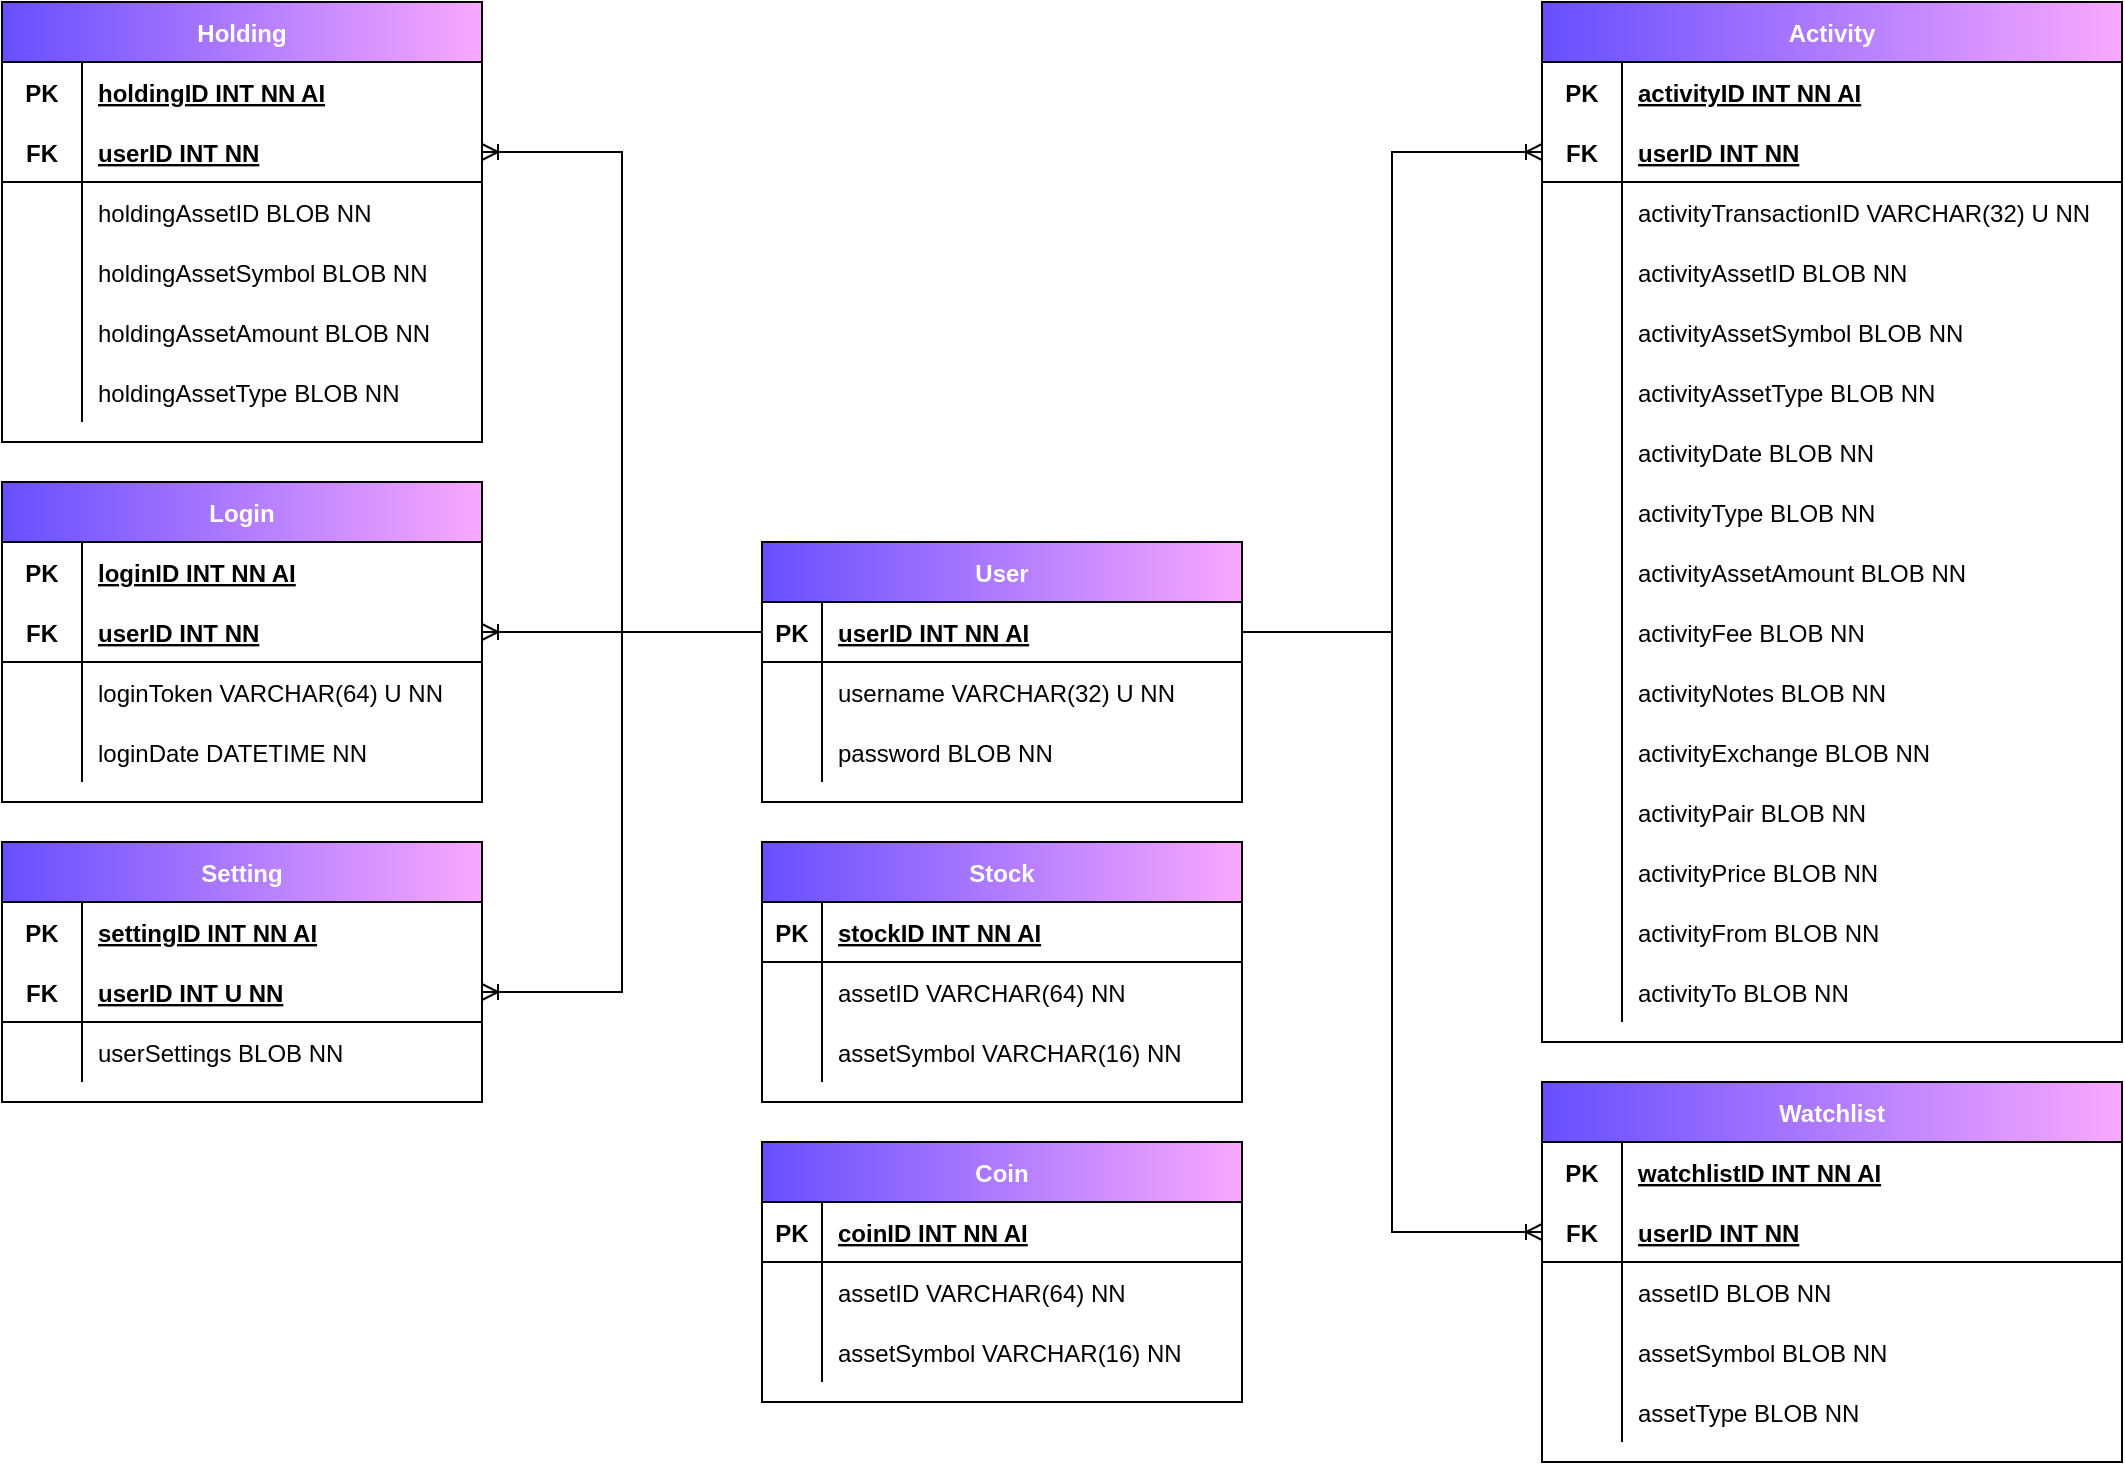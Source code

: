<mxfile version="15.5.2" type="device"><diagram id="hFznjPDe4vX8K3Ivs0Ex" name="Page-1"><mxGraphModel dx="946" dy="546" grid="1" gridSize="10" guides="1" tooltips="1" connect="1" arrows="1" fold="1" page="1" pageScale="1" pageWidth="1100" pageHeight="770" math="0" shadow="0"><root><mxCell id="0"/><mxCell id="1" parent="0"/><mxCell id="U8MBHf5FuRJO_FVcaAyY-1" value="User" style="shape=table;startSize=30;container=1;collapsible=1;childLayout=tableLayout;fixedRows=1;rowLines=0;fontStyle=1;align=center;resizeLast=1;fillColor=#F9A8FF;gradientColor=#674FFF;gradientDirection=west;fontColor=#FFFFFF;labelBackgroundColor=none;" vertex="1" parent="1"><mxGeometry x="400" y="290" width="240" height="130" as="geometry"/></mxCell><mxCell id="U8MBHf5FuRJO_FVcaAyY-2" value="" style="shape=partialRectangle;collapsible=0;dropTarget=0;pointerEvents=0;fillColor=none;top=0;left=0;bottom=1;right=0;points=[[0,0.5],[1,0.5]];portConstraint=eastwest;" vertex="1" parent="U8MBHf5FuRJO_FVcaAyY-1"><mxGeometry y="30" width="240" height="30" as="geometry"/></mxCell><mxCell id="U8MBHf5FuRJO_FVcaAyY-3" value="PK" style="shape=partialRectangle;connectable=0;fillColor=none;top=0;left=0;bottom=0;right=0;fontStyle=1;overflow=hidden;" vertex="1" parent="U8MBHf5FuRJO_FVcaAyY-2"><mxGeometry width="30" height="30" as="geometry"><mxRectangle width="30" height="30" as="alternateBounds"/></mxGeometry></mxCell><mxCell id="U8MBHf5FuRJO_FVcaAyY-4" value="userID INT NN AI" style="shape=partialRectangle;connectable=0;fillColor=none;top=0;left=0;bottom=0;right=0;align=left;spacingLeft=6;fontStyle=5;overflow=hidden;" vertex="1" parent="U8MBHf5FuRJO_FVcaAyY-2"><mxGeometry x="30" width="210" height="30" as="geometry"><mxRectangle width="210" height="30" as="alternateBounds"/></mxGeometry></mxCell><mxCell id="U8MBHf5FuRJO_FVcaAyY-5" value="" style="shape=partialRectangle;collapsible=0;dropTarget=0;pointerEvents=0;fillColor=none;top=0;left=0;bottom=0;right=0;points=[[0,0.5],[1,0.5]];portConstraint=eastwest;" vertex="1" parent="U8MBHf5FuRJO_FVcaAyY-1"><mxGeometry y="60" width="240" height="30" as="geometry"/></mxCell><mxCell id="U8MBHf5FuRJO_FVcaAyY-6" value="" style="shape=partialRectangle;connectable=0;fillColor=none;top=0;left=0;bottom=0;right=0;editable=1;overflow=hidden;" vertex="1" parent="U8MBHf5FuRJO_FVcaAyY-5"><mxGeometry width="30" height="30" as="geometry"><mxRectangle width="30" height="30" as="alternateBounds"/></mxGeometry></mxCell><mxCell id="U8MBHf5FuRJO_FVcaAyY-7" value="username VARCHAR(32) U NN" style="shape=partialRectangle;connectable=0;fillColor=none;top=0;left=0;bottom=0;right=0;align=left;spacingLeft=6;overflow=hidden;" vertex="1" parent="U8MBHf5FuRJO_FVcaAyY-5"><mxGeometry x="30" width="210" height="30" as="geometry"><mxRectangle width="210" height="30" as="alternateBounds"/></mxGeometry></mxCell><mxCell id="U8MBHf5FuRJO_FVcaAyY-8" value="" style="shape=partialRectangle;collapsible=0;dropTarget=0;pointerEvents=0;fillColor=none;top=0;left=0;bottom=0;right=0;points=[[0,0.5],[1,0.5]];portConstraint=eastwest;" vertex="1" parent="U8MBHf5FuRJO_FVcaAyY-1"><mxGeometry y="90" width="240" height="30" as="geometry"/></mxCell><mxCell id="U8MBHf5FuRJO_FVcaAyY-9" value="" style="shape=partialRectangle;connectable=0;fillColor=none;top=0;left=0;bottom=0;right=0;editable=1;overflow=hidden;" vertex="1" parent="U8MBHf5FuRJO_FVcaAyY-8"><mxGeometry width="30" height="30" as="geometry"><mxRectangle width="30" height="30" as="alternateBounds"/></mxGeometry></mxCell><mxCell id="U8MBHf5FuRJO_FVcaAyY-10" value="password BLOB NN" style="shape=partialRectangle;connectable=0;fillColor=none;top=0;left=0;bottom=0;right=0;align=left;spacingLeft=6;overflow=hidden;" vertex="1" parent="U8MBHf5FuRJO_FVcaAyY-8"><mxGeometry x="30" width="210" height="30" as="geometry"><mxRectangle width="210" height="30" as="alternateBounds"/></mxGeometry></mxCell><mxCell id="U8MBHf5FuRJO_FVcaAyY-76" value="Activity" style="shape=table;startSize=30;container=1;collapsible=1;childLayout=tableLayout;fixedRows=1;rowLines=0;fontStyle=1;align=center;resizeLast=1;fillColor=#F9A8FF;gradientColor=#674FFF;gradientDirection=west;fontColor=#FFFFFF;" vertex="1" parent="1"><mxGeometry x="790" y="20" width="290" height="520" as="geometry"/></mxCell><mxCell id="U8MBHf5FuRJO_FVcaAyY-77" value="" style="shape=partialRectangle;collapsible=0;dropTarget=0;pointerEvents=0;fillColor=none;top=0;left=0;bottom=0;right=0;points=[[0,0.5],[1,0.5]];portConstraint=eastwest;startSize=30;" vertex="1" parent="U8MBHf5FuRJO_FVcaAyY-76"><mxGeometry y="30" width="290" height="30" as="geometry"/></mxCell><mxCell id="U8MBHf5FuRJO_FVcaAyY-78" value="PK" style="shape=partialRectangle;connectable=0;fillColor=none;top=0;left=0;bottom=0;right=0;fontStyle=1;overflow=hidden;startSize=30;" vertex="1" parent="U8MBHf5FuRJO_FVcaAyY-77"><mxGeometry width="40" height="30" as="geometry"><mxRectangle width="40" height="30" as="alternateBounds"/></mxGeometry></mxCell><mxCell id="U8MBHf5FuRJO_FVcaAyY-79" value="activityID INT NN AI" style="shape=partialRectangle;connectable=0;fillColor=none;top=0;left=0;bottom=0;right=0;align=left;spacingLeft=6;fontStyle=5;overflow=hidden;startSize=30;" vertex="1" parent="U8MBHf5FuRJO_FVcaAyY-77"><mxGeometry x="40" width="250" height="30" as="geometry"><mxRectangle width="250" height="30" as="alternateBounds"/></mxGeometry></mxCell><mxCell id="U8MBHf5FuRJO_FVcaAyY-80" value="" style="shape=partialRectangle;collapsible=0;dropTarget=0;pointerEvents=0;fillColor=none;top=0;left=0;bottom=1;right=0;points=[[0,0.5],[1,0.5]];portConstraint=eastwest;startSize=30;" vertex="1" parent="U8MBHf5FuRJO_FVcaAyY-76"><mxGeometry y="60" width="290" height="30" as="geometry"/></mxCell><mxCell id="U8MBHf5FuRJO_FVcaAyY-81" value="FK" style="shape=partialRectangle;connectable=0;fillColor=none;top=0;left=0;bottom=0;right=0;fontStyle=1;overflow=hidden;startSize=30;" vertex="1" parent="U8MBHf5FuRJO_FVcaAyY-80"><mxGeometry width="40" height="30" as="geometry"><mxRectangle width="40" height="30" as="alternateBounds"/></mxGeometry></mxCell><mxCell id="U8MBHf5FuRJO_FVcaAyY-82" value="userID INT NN" style="shape=partialRectangle;connectable=0;fillColor=none;top=0;left=0;bottom=0;right=0;align=left;spacingLeft=6;fontStyle=5;overflow=hidden;startSize=30;" vertex="1" parent="U8MBHf5FuRJO_FVcaAyY-80"><mxGeometry x="40" width="250" height="30" as="geometry"><mxRectangle width="250" height="30" as="alternateBounds"/></mxGeometry></mxCell><mxCell id="U8MBHf5FuRJO_FVcaAyY-83" value="" style="shape=partialRectangle;collapsible=0;dropTarget=0;pointerEvents=0;fillColor=none;top=0;left=0;bottom=0;right=0;points=[[0,0.5],[1,0.5]];portConstraint=eastwest;startSize=30;" vertex="1" parent="U8MBHf5FuRJO_FVcaAyY-76"><mxGeometry y="90" width="290" height="30" as="geometry"/></mxCell><mxCell id="U8MBHf5FuRJO_FVcaAyY-84" value="" style="shape=partialRectangle;connectable=0;fillColor=none;top=0;left=0;bottom=0;right=0;editable=1;overflow=hidden;startSize=30;" vertex="1" parent="U8MBHf5FuRJO_FVcaAyY-83"><mxGeometry width="40" height="30" as="geometry"><mxRectangle width="40" height="30" as="alternateBounds"/></mxGeometry></mxCell><mxCell id="U8MBHf5FuRJO_FVcaAyY-85" value="activityTransactionID VARCHAR(32) U NN" style="shape=partialRectangle;connectable=0;fillColor=none;top=0;left=0;bottom=0;right=0;align=left;spacingLeft=6;overflow=hidden;startSize=30;" vertex="1" parent="U8MBHf5FuRJO_FVcaAyY-83"><mxGeometry x="40" width="250" height="30" as="geometry"><mxRectangle width="250" height="30" as="alternateBounds"/></mxGeometry></mxCell><mxCell id="U8MBHf5FuRJO_FVcaAyY-86" value="" style="shape=partialRectangle;collapsible=0;dropTarget=0;pointerEvents=0;fillColor=none;top=0;left=0;bottom=0;right=0;points=[[0,0.5],[1,0.5]];portConstraint=eastwest;startSize=30;" vertex="1" parent="U8MBHf5FuRJO_FVcaAyY-76"><mxGeometry y="120" width="290" height="30" as="geometry"/></mxCell><mxCell id="U8MBHf5FuRJO_FVcaAyY-87" value="" style="shape=partialRectangle;connectable=0;fillColor=none;top=0;left=0;bottom=0;right=0;editable=1;overflow=hidden;startSize=30;" vertex="1" parent="U8MBHf5FuRJO_FVcaAyY-86"><mxGeometry width="40" height="30" as="geometry"><mxRectangle width="40" height="30" as="alternateBounds"/></mxGeometry></mxCell><mxCell id="U8MBHf5FuRJO_FVcaAyY-88" value="activityAssetID BLOB NN" style="shape=partialRectangle;connectable=0;fillColor=none;top=0;left=0;bottom=0;right=0;align=left;spacingLeft=6;overflow=hidden;startSize=30;" vertex="1" parent="U8MBHf5FuRJO_FVcaAyY-86"><mxGeometry x="40" width="250" height="30" as="geometry"><mxRectangle width="250" height="30" as="alternateBounds"/></mxGeometry></mxCell><mxCell id="U8MBHf5FuRJO_FVcaAyY-115" value="" style="shape=partialRectangle;collapsible=0;dropTarget=0;pointerEvents=0;fillColor=none;top=0;left=0;bottom=0;right=0;points=[[0,0.5],[1,0.5]];portConstraint=eastwest;startSize=30;" vertex="1" parent="U8MBHf5FuRJO_FVcaAyY-76"><mxGeometry y="150" width="290" height="30" as="geometry"/></mxCell><mxCell id="U8MBHf5FuRJO_FVcaAyY-116" value="" style="shape=partialRectangle;connectable=0;fillColor=none;top=0;left=0;bottom=0;right=0;editable=1;overflow=hidden;startSize=30;" vertex="1" parent="U8MBHf5FuRJO_FVcaAyY-115"><mxGeometry width="40" height="30" as="geometry"><mxRectangle width="40" height="30" as="alternateBounds"/></mxGeometry></mxCell><mxCell id="U8MBHf5FuRJO_FVcaAyY-117" value="activityAssetSymbol BLOB NN" style="shape=partialRectangle;connectable=0;fillColor=none;top=0;left=0;bottom=0;right=0;align=left;spacingLeft=6;overflow=hidden;startSize=30;" vertex="1" parent="U8MBHf5FuRJO_FVcaAyY-115"><mxGeometry x="40" width="250" height="30" as="geometry"><mxRectangle width="250" height="30" as="alternateBounds"/></mxGeometry></mxCell><mxCell id="U8MBHf5FuRJO_FVcaAyY-118" value="" style="shape=partialRectangle;collapsible=0;dropTarget=0;pointerEvents=0;fillColor=none;top=0;left=0;bottom=0;right=0;points=[[0,0.5],[1,0.5]];portConstraint=eastwest;startSize=30;" vertex="1" parent="U8MBHf5FuRJO_FVcaAyY-76"><mxGeometry y="180" width="290" height="30" as="geometry"/></mxCell><mxCell id="U8MBHf5FuRJO_FVcaAyY-119" value="" style="shape=partialRectangle;connectable=0;fillColor=none;top=0;left=0;bottom=0;right=0;editable=1;overflow=hidden;startSize=30;" vertex="1" parent="U8MBHf5FuRJO_FVcaAyY-118"><mxGeometry width="40" height="30" as="geometry"><mxRectangle width="40" height="30" as="alternateBounds"/></mxGeometry></mxCell><mxCell id="U8MBHf5FuRJO_FVcaAyY-120" value="activityAssetType BLOB NN" style="shape=partialRectangle;connectable=0;fillColor=none;top=0;left=0;bottom=0;right=0;align=left;spacingLeft=6;overflow=hidden;startSize=30;" vertex="1" parent="U8MBHf5FuRJO_FVcaAyY-118"><mxGeometry x="40" width="250" height="30" as="geometry"><mxRectangle width="250" height="30" as="alternateBounds"/></mxGeometry></mxCell><mxCell id="U8MBHf5FuRJO_FVcaAyY-121" value="" style="shape=partialRectangle;collapsible=0;dropTarget=0;pointerEvents=0;fillColor=none;top=0;left=0;bottom=0;right=0;points=[[0,0.5],[1,0.5]];portConstraint=eastwest;startSize=30;" vertex="1" parent="U8MBHf5FuRJO_FVcaAyY-76"><mxGeometry y="210" width="290" height="30" as="geometry"/></mxCell><mxCell id="U8MBHf5FuRJO_FVcaAyY-122" value="" style="shape=partialRectangle;connectable=0;fillColor=none;top=0;left=0;bottom=0;right=0;editable=1;overflow=hidden;startSize=30;" vertex="1" parent="U8MBHf5FuRJO_FVcaAyY-121"><mxGeometry width="40" height="30" as="geometry"><mxRectangle width="40" height="30" as="alternateBounds"/></mxGeometry></mxCell><mxCell id="U8MBHf5FuRJO_FVcaAyY-123" value="activityDate BLOB NN" style="shape=partialRectangle;connectable=0;fillColor=none;top=0;left=0;bottom=0;right=0;align=left;spacingLeft=6;overflow=hidden;startSize=30;" vertex="1" parent="U8MBHf5FuRJO_FVcaAyY-121"><mxGeometry x="40" width="250" height="30" as="geometry"><mxRectangle width="250" height="30" as="alternateBounds"/></mxGeometry></mxCell><mxCell id="U8MBHf5FuRJO_FVcaAyY-124" value="" style="shape=partialRectangle;collapsible=0;dropTarget=0;pointerEvents=0;fillColor=none;top=0;left=0;bottom=0;right=0;points=[[0,0.5],[1,0.5]];portConstraint=eastwest;startSize=30;" vertex="1" parent="U8MBHf5FuRJO_FVcaAyY-76"><mxGeometry y="240" width="290" height="30" as="geometry"/></mxCell><mxCell id="U8MBHf5FuRJO_FVcaAyY-125" value="" style="shape=partialRectangle;connectable=0;fillColor=none;top=0;left=0;bottom=0;right=0;editable=1;overflow=hidden;startSize=30;" vertex="1" parent="U8MBHf5FuRJO_FVcaAyY-124"><mxGeometry width="40" height="30" as="geometry"><mxRectangle width="40" height="30" as="alternateBounds"/></mxGeometry></mxCell><mxCell id="U8MBHf5FuRJO_FVcaAyY-126" value="activityType BLOB NN" style="shape=partialRectangle;connectable=0;fillColor=none;top=0;left=0;bottom=0;right=0;align=left;spacingLeft=6;overflow=hidden;startSize=30;" vertex="1" parent="U8MBHf5FuRJO_FVcaAyY-124"><mxGeometry x="40" width="250" height="30" as="geometry"><mxRectangle width="250" height="30" as="alternateBounds"/></mxGeometry></mxCell><mxCell id="U8MBHf5FuRJO_FVcaAyY-127" value="" style="shape=partialRectangle;collapsible=0;dropTarget=0;pointerEvents=0;fillColor=none;top=0;left=0;bottom=0;right=0;points=[[0,0.5],[1,0.5]];portConstraint=eastwest;startSize=30;" vertex="1" parent="U8MBHf5FuRJO_FVcaAyY-76"><mxGeometry y="270" width="290" height="30" as="geometry"/></mxCell><mxCell id="U8MBHf5FuRJO_FVcaAyY-128" value="" style="shape=partialRectangle;connectable=0;fillColor=none;top=0;left=0;bottom=0;right=0;editable=1;overflow=hidden;startSize=30;" vertex="1" parent="U8MBHf5FuRJO_FVcaAyY-127"><mxGeometry width="40" height="30" as="geometry"><mxRectangle width="40" height="30" as="alternateBounds"/></mxGeometry></mxCell><mxCell id="U8MBHf5FuRJO_FVcaAyY-129" value="activityAssetAmount BLOB NN" style="shape=partialRectangle;connectable=0;fillColor=none;top=0;left=0;bottom=0;right=0;align=left;spacingLeft=6;overflow=hidden;startSize=30;" vertex="1" parent="U8MBHf5FuRJO_FVcaAyY-127"><mxGeometry x="40" width="250" height="30" as="geometry"><mxRectangle width="250" height="30" as="alternateBounds"/></mxGeometry></mxCell><mxCell id="U8MBHf5FuRJO_FVcaAyY-130" value="" style="shape=partialRectangle;collapsible=0;dropTarget=0;pointerEvents=0;fillColor=none;top=0;left=0;bottom=0;right=0;points=[[0,0.5],[1,0.5]];portConstraint=eastwest;startSize=30;" vertex="1" parent="U8MBHf5FuRJO_FVcaAyY-76"><mxGeometry y="300" width="290" height="30" as="geometry"/></mxCell><mxCell id="U8MBHf5FuRJO_FVcaAyY-131" value="" style="shape=partialRectangle;connectable=0;fillColor=none;top=0;left=0;bottom=0;right=0;editable=1;overflow=hidden;startSize=30;" vertex="1" parent="U8MBHf5FuRJO_FVcaAyY-130"><mxGeometry width="40" height="30" as="geometry"><mxRectangle width="40" height="30" as="alternateBounds"/></mxGeometry></mxCell><mxCell id="U8MBHf5FuRJO_FVcaAyY-132" value="activityFee BLOB NN" style="shape=partialRectangle;connectable=0;fillColor=none;top=0;left=0;bottom=0;right=0;align=left;spacingLeft=6;overflow=hidden;startSize=30;" vertex="1" parent="U8MBHf5FuRJO_FVcaAyY-130"><mxGeometry x="40" width="250" height="30" as="geometry"><mxRectangle width="250" height="30" as="alternateBounds"/></mxGeometry></mxCell><mxCell id="U8MBHf5FuRJO_FVcaAyY-133" value="" style="shape=partialRectangle;collapsible=0;dropTarget=0;pointerEvents=0;fillColor=none;top=0;left=0;bottom=0;right=0;points=[[0,0.5],[1,0.5]];portConstraint=eastwest;startSize=30;" vertex="1" parent="U8MBHf5FuRJO_FVcaAyY-76"><mxGeometry y="330" width="290" height="30" as="geometry"/></mxCell><mxCell id="U8MBHf5FuRJO_FVcaAyY-134" value="" style="shape=partialRectangle;connectable=0;fillColor=none;top=0;left=0;bottom=0;right=0;editable=1;overflow=hidden;startSize=30;" vertex="1" parent="U8MBHf5FuRJO_FVcaAyY-133"><mxGeometry width="40" height="30" as="geometry"><mxRectangle width="40" height="30" as="alternateBounds"/></mxGeometry></mxCell><mxCell id="U8MBHf5FuRJO_FVcaAyY-135" value="activityNotes BLOB NN" style="shape=partialRectangle;connectable=0;fillColor=none;top=0;left=0;bottom=0;right=0;align=left;spacingLeft=6;overflow=hidden;startSize=30;" vertex="1" parent="U8MBHf5FuRJO_FVcaAyY-133"><mxGeometry x="40" width="250" height="30" as="geometry"><mxRectangle width="250" height="30" as="alternateBounds"/></mxGeometry></mxCell><mxCell id="U8MBHf5FuRJO_FVcaAyY-136" value="" style="shape=partialRectangle;collapsible=0;dropTarget=0;pointerEvents=0;fillColor=none;top=0;left=0;bottom=0;right=0;points=[[0,0.5],[1,0.5]];portConstraint=eastwest;startSize=30;" vertex="1" parent="U8MBHf5FuRJO_FVcaAyY-76"><mxGeometry y="360" width="290" height="30" as="geometry"/></mxCell><mxCell id="U8MBHf5FuRJO_FVcaAyY-137" value="" style="shape=partialRectangle;connectable=0;fillColor=none;top=0;left=0;bottom=0;right=0;editable=1;overflow=hidden;startSize=30;" vertex="1" parent="U8MBHf5FuRJO_FVcaAyY-136"><mxGeometry width="40" height="30" as="geometry"><mxRectangle width="40" height="30" as="alternateBounds"/></mxGeometry></mxCell><mxCell id="U8MBHf5FuRJO_FVcaAyY-138" value="activityExchange BLOB NN" style="shape=partialRectangle;connectable=0;fillColor=none;top=0;left=0;bottom=0;right=0;align=left;spacingLeft=6;overflow=hidden;startSize=30;" vertex="1" parent="U8MBHf5FuRJO_FVcaAyY-136"><mxGeometry x="40" width="250" height="30" as="geometry"><mxRectangle width="250" height="30" as="alternateBounds"/></mxGeometry></mxCell><mxCell id="U8MBHf5FuRJO_FVcaAyY-139" value="" style="shape=partialRectangle;collapsible=0;dropTarget=0;pointerEvents=0;fillColor=none;top=0;left=0;bottom=0;right=0;points=[[0,0.5],[1,0.5]];portConstraint=eastwest;startSize=30;" vertex="1" parent="U8MBHf5FuRJO_FVcaAyY-76"><mxGeometry y="390" width="290" height="30" as="geometry"/></mxCell><mxCell id="U8MBHf5FuRJO_FVcaAyY-140" value="" style="shape=partialRectangle;connectable=0;fillColor=none;top=0;left=0;bottom=0;right=0;editable=1;overflow=hidden;startSize=30;" vertex="1" parent="U8MBHf5FuRJO_FVcaAyY-139"><mxGeometry width="40" height="30" as="geometry"><mxRectangle width="40" height="30" as="alternateBounds"/></mxGeometry></mxCell><mxCell id="U8MBHf5FuRJO_FVcaAyY-141" value="activityPair BLOB NN" style="shape=partialRectangle;connectable=0;fillColor=none;top=0;left=0;bottom=0;right=0;align=left;spacingLeft=6;overflow=hidden;startSize=30;" vertex="1" parent="U8MBHf5FuRJO_FVcaAyY-139"><mxGeometry x="40" width="250" height="30" as="geometry"><mxRectangle width="250" height="30" as="alternateBounds"/></mxGeometry></mxCell><mxCell id="U8MBHf5FuRJO_FVcaAyY-142" value="" style="shape=partialRectangle;collapsible=0;dropTarget=0;pointerEvents=0;fillColor=none;top=0;left=0;bottom=0;right=0;points=[[0,0.5],[1,0.5]];portConstraint=eastwest;startSize=30;" vertex="1" parent="U8MBHf5FuRJO_FVcaAyY-76"><mxGeometry y="420" width="290" height="30" as="geometry"/></mxCell><mxCell id="U8MBHf5FuRJO_FVcaAyY-143" value="" style="shape=partialRectangle;connectable=0;fillColor=none;top=0;left=0;bottom=0;right=0;editable=1;overflow=hidden;startSize=30;" vertex="1" parent="U8MBHf5FuRJO_FVcaAyY-142"><mxGeometry width="40" height="30" as="geometry"><mxRectangle width="40" height="30" as="alternateBounds"/></mxGeometry></mxCell><mxCell id="U8MBHf5FuRJO_FVcaAyY-144" value="activityPrice BLOB NN" style="shape=partialRectangle;connectable=0;fillColor=none;top=0;left=0;bottom=0;right=0;align=left;spacingLeft=6;overflow=hidden;startSize=30;" vertex="1" parent="U8MBHf5FuRJO_FVcaAyY-142"><mxGeometry x="40" width="250" height="30" as="geometry"><mxRectangle width="250" height="30" as="alternateBounds"/></mxGeometry></mxCell><mxCell id="U8MBHf5FuRJO_FVcaAyY-145" value="" style="shape=partialRectangle;collapsible=0;dropTarget=0;pointerEvents=0;fillColor=none;top=0;left=0;bottom=0;right=0;points=[[0,0.5],[1,0.5]];portConstraint=eastwest;startSize=30;" vertex="1" parent="U8MBHf5FuRJO_FVcaAyY-76"><mxGeometry y="450" width="290" height="30" as="geometry"/></mxCell><mxCell id="U8MBHf5FuRJO_FVcaAyY-146" value="" style="shape=partialRectangle;connectable=0;fillColor=none;top=0;left=0;bottom=0;right=0;editable=1;overflow=hidden;startSize=30;" vertex="1" parent="U8MBHf5FuRJO_FVcaAyY-145"><mxGeometry width="40" height="30" as="geometry"><mxRectangle width="40" height="30" as="alternateBounds"/></mxGeometry></mxCell><mxCell id="U8MBHf5FuRJO_FVcaAyY-147" value="activityFrom BLOB NN" style="shape=partialRectangle;connectable=0;fillColor=none;top=0;left=0;bottom=0;right=0;align=left;spacingLeft=6;overflow=hidden;startSize=30;" vertex="1" parent="U8MBHf5FuRJO_FVcaAyY-145"><mxGeometry x="40" width="250" height="30" as="geometry"><mxRectangle width="250" height="30" as="alternateBounds"/></mxGeometry></mxCell><mxCell id="U8MBHf5FuRJO_FVcaAyY-148" value="" style="shape=partialRectangle;collapsible=0;dropTarget=0;pointerEvents=0;fillColor=none;top=0;left=0;bottom=0;right=0;points=[[0,0.5],[1,0.5]];portConstraint=eastwest;startSize=30;" vertex="1" parent="U8MBHf5FuRJO_FVcaAyY-76"><mxGeometry y="480" width="290" height="30" as="geometry"/></mxCell><mxCell id="U8MBHf5FuRJO_FVcaAyY-149" value="" style="shape=partialRectangle;connectable=0;fillColor=none;top=0;left=0;bottom=0;right=0;editable=1;overflow=hidden;startSize=30;" vertex="1" parent="U8MBHf5FuRJO_FVcaAyY-148"><mxGeometry width="40" height="30" as="geometry"><mxRectangle width="40" height="30" as="alternateBounds"/></mxGeometry></mxCell><mxCell id="U8MBHf5FuRJO_FVcaAyY-150" value="activityTo BLOB NN" style="shape=partialRectangle;connectable=0;fillColor=none;top=0;left=0;bottom=0;right=0;align=left;spacingLeft=6;overflow=hidden;startSize=30;" vertex="1" parent="U8MBHf5FuRJO_FVcaAyY-148"><mxGeometry x="40" width="250" height="30" as="geometry"><mxRectangle width="250" height="30" as="alternateBounds"/></mxGeometry></mxCell><mxCell id="U8MBHf5FuRJO_FVcaAyY-102" value="Holding" style="shape=table;startSize=30;container=1;collapsible=1;childLayout=tableLayout;fixedRows=1;rowLines=0;fontStyle=1;align=center;resizeLast=1;fillColor=#F9A8FF;gradientColor=#674FFF;gradientDirection=west;fontColor=#FFFFFF;" vertex="1" parent="1"><mxGeometry x="20" y="20" width="240" height="220" as="geometry"/></mxCell><mxCell id="U8MBHf5FuRJO_FVcaAyY-103" value="" style="shape=partialRectangle;collapsible=0;dropTarget=0;pointerEvents=0;fillColor=none;top=0;left=0;bottom=0;right=0;points=[[0,0.5],[1,0.5]];portConstraint=eastwest;startSize=30;" vertex="1" parent="U8MBHf5FuRJO_FVcaAyY-102"><mxGeometry y="30" width="240" height="30" as="geometry"/></mxCell><mxCell id="U8MBHf5FuRJO_FVcaAyY-104" value="PK" style="shape=partialRectangle;connectable=0;fillColor=none;top=0;left=0;bottom=0;right=0;fontStyle=1;overflow=hidden;startSize=30;" vertex="1" parent="U8MBHf5FuRJO_FVcaAyY-103"><mxGeometry width="40" height="30" as="geometry"><mxRectangle width="40" height="30" as="alternateBounds"/></mxGeometry></mxCell><mxCell id="U8MBHf5FuRJO_FVcaAyY-105" value="holdingID INT NN AI" style="shape=partialRectangle;connectable=0;fillColor=none;top=0;left=0;bottom=0;right=0;align=left;spacingLeft=6;fontStyle=5;overflow=hidden;startSize=30;" vertex="1" parent="U8MBHf5FuRJO_FVcaAyY-103"><mxGeometry x="40" width="200" height="30" as="geometry"><mxRectangle width="200" height="30" as="alternateBounds"/></mxGeometry></mxCell><mxCell id="U8MBHf5FuRJO_FVcaAyY-106" value="" style="shape=partialRectangle;collapsible=0;dropTarget=0;pointerEvents=0;fillColor=none;top=0;left=0;bottom=1;right=0;points=[[0,0.5],[1,0.5]];portConstraint=eastwest;startSize=30;" vertex="1" parent="U8MBHf5FuRJO_FVcaAyY-102"><mxGeometry y="60" width="240" height="30" as="geometry"/></mxCell><mxCell id="U8MBHf5FuRJO_FVcaAyY-107" value="FK" style="shape=partialRectangle;connectable=0;fillColor=none;top=0;left=0;bottom=0;right=0;fontStyle=1;overflow=hidden;startSize=30;" vertex="1" parent="U8MBHf5FuRJO_FVcaAyY-106"><mxGeometry width="40" height="30" as="geometry"><mxRectangle width="40" height="30" as="alternateBounds"/></mxGeometry></mxCell><mxCell id="U8MBHf5FuRJO_FVcaAyY-108" value="userID INT NN" style="shape=partialRectangle;connectable=0;fillColor=none;top=0;left=0;bottom=0;right=0;align=left;spacingLeft=6;fontStyle=5;overflow=hidden;startSize=30;" vertex="1" parent="U8MBHf5FuRJO_FVcaAyY-106"><mxGeometry x="40" width="200" height="30" as="geometry"><mxRectangle width="200" height="30" as="alternateBounds"/></mxGeometry></mxCell><mxCell id="U8MBHf5FuRJO_FVcaAyY-109" value="" style="shape=partialRectangle;collapsible=0;dropTarget=0;pointerEvents=0;fillColor=none;top=0;left=0;bottom=0;right=0;points=[[0,0.5],[1,0.5]];portConstraint=eastwest;startSize=30;" vertex="1" parent="U8MBHf5FuRJO_FVcaAyY-102"><mxGeometry y="90" width="240" height="30" as="geometry"/></mxCell><mxCell id="U8MBHf5FuRJO_FVcaAyY-110" value="" style="shape=partialRectangle;connectable=0;fillColor=none;top=0;left=0;bottom=0;right=0;editable=1;overflow=hidden;startSize=30;" vertex="1" parent="U8MBHf5FuRJO_FVcaAyY-109"><mxGeometry width="40" height="30" as="geometry"><mxRectangle width="40" height="30" as="alternateBounds"/></mxGeometry></mxCell><mxCell id="U8MBHf5FuRJO_FVcaAyY-111" value="holdingAssetID BLOB NN" style="shape=partialRectangle;connectable=0;fillColor=none;top=0;left=0;bottom=0;right=0;align=left;spacingLeft=6;overflow=hidden;startSize=30;" vertex="1" parent="U8MBHf5FuRJO_FVcaAyY-109"><mxGeometry x="40" width="200" height="30" as="geometry"><mxRectangle width="200" height="30" as="alternateBounds"/></mxGeometry></mxCell><mxCell id="U8MBHf5FuRJO_FVcaAyY-112" value="" style="shape=partialRectangle;collapsible=0;dropTarget=0;pointerEvents=0;fillColor=none;top=0;left=0;bottom=0;right=0;points=[[0,0.5],[1,0.5]];portConstraint=eastwest;startSize=30;" vertex="1" parent="U8MBHf5FuRJO_FVcaAyY-102"><mxGeometry y="120" width="240" height="30" as="geometry"/></mxCell><mxCell id="U8MBHf5FuRJO_FVcaAyY-113" value="" style="shape=partialRectangle;connectable=0;fillColor=none;top=0;left=0;bottom=0;right=0;editable=1;overflow=hidden;startSize=30;" vertex="1" parent="U8MBHf5FuRJO_FVcaAyY-112"><mxGeometry width="40" height="30" as="geometry"><mxRectangle width="40" height="30" as="alternateBounds"/></mxGeometry></mxCell><mxCell id="U8MBHf5FuRJO_FVcaAyY-114" value="holdingAssetSymbol BLOB NN" style="shape=partialRectangle;connectable=0;fillColor=none;top=0;left=0;bottom=0;right=0;align=left;spacingLeft=6;overflow=hidden;startSize=30;" vertex="1" parent="U8MBHf5FuRJO_FVcaAyY-112"><mxGeometry x="40" width="200" height="30" as="geometry"><mxRectangle width="200" height="30" as="alternateBounds"/></mxGeometry></mxCell><mxCell id="U8MBHf5FuRJO_FVcaAyY-151" value="" style="shape=partialRectangle;collapsible=0;dropTarget=0;pointerEvents=0;fillColor=none;top=0;left=0;bottom=0;right=0;points=[[0,0.5],[1,0.5]];portConstraint=eastwest;startSize=30;" vertex="1" parent="U8MBHf5FuRJO_FVcaAyY-102"><mxGeometry y="150" width="240" height="30" as="geometry"/></mxCell><mxCell id="U8MBHf5FuRJO_FVcaAyY-152" value="" style="shape=partialRectangle;connectable=0;fillColor=none;top=0;left=0;bottom=0;right=0;editable=1;overflow=hidden;startSize=30;" vertex="1" parent="U8MBHf5FuRJO_FVcaAyY-151"><mxGeometry width="40" height="30" as="geometry"><mxRectangle width="40" height="30" as="alternateBounds"/></mxGeometry></mxCell><mxCell id="U8MBHf5FuRJO_FVcaAyY-153" value="holdingAssetAmount BLOB NN" style="shape=partialRectangle;connectable=0;fillColor=none;top=0;left=0;bottom=0;right=0;align=left;spacingLeft=6;overflow=hidden;startSize=30;" vertex="1" parent="U8MBHf5FuRJO_FVcaAyY-151"><mxGeometry x="40" width="200" height="30" as="geometry"><mxRectangle width="200" height="30" as="alternateBounds"/></mxGeometry></mxCell><mxCell id="U8MBHf5FuRJO_FVcaAyY-154" value="" style="shape=partialRectangle;collapsible=0;dropTarget=0;pointerEvents=0;fillColor=none;top=0;left=0;bottom=0;right=0;points=[[0,0.5],[1,0.5]];portConstraint=eastwest;startSize=30;" vertex="1" parent="U8MBHf5FuRJO_FVcaAyY-102"><mxGeometry y="180" width="240" height="30" as="geometry"/></mxCell><mxCell id="U8MBHf5FuRJO_FVcaAyY-155" value="" style="shape=partialRectangle;connectable=0;fillColor=none;top=0;left=0;bottom=0;right=0;editable=1;overflow=hidden;startSize=30;" vertex="1" parent="U8MBHf5FuRJO_FVcaAyY-154"><mxGeometry width="40" height="30" as="geometry"><mxRectangle width="40" height="30" as="alternateBounds"/></mxGeometry></mxCell><mxCell id="U8MBHf5FuRJO_FVcaAyY-156" value="holdingAssetType BLOB NN" style="shape=partialRectangle;connectable=0;fillColor=none;top=0;left=0;bottom=0;right=0;align=left;spacingLeft=6;overflow=hidden;startSize=30;" vertex="1" parent="U8MBHf5FuRJO_FVcaAyY-154"><mxGeometry x="40" width="200" height="30" as="geometry"><mxRectangle width="200" height="30" as="alternateBounds"/></mxGeometry></mxCell><mxCell id="U8MBHf5FuRJO_FVcaAyY-157" value="Coin" style="shape=table;startSize=30;container=1;collapsible=1;childLayout=tableLayout;fixedRows=1;rowLines=0;fontStyle=1;align=center;resizeLast=1;fillColor=#F9A8FF;gradientColor=#674FFF;gradientDirection=west;fontColor=#FFFFFF;labelBackgroundColor=none;" vertex="1" parent="1"><mxGeometry x="400" y="590" width="240" height="130" as="geometry"/></mxCell><mxCell id="U8MBHf5FuRJO_FVcaAyY-158" value="" style="shape=partialRectangle;collapsible=0;dropTarget=0;pointerEvents=0;fillColor=none;top=0;left=0;bottom=1;right=0;points=[[0,0.5],[1,0.5]];portConstraint=eastwest;" vertex="1" parent="U8MBHf5FuRJO_FVcaAyY-157"><mxGeometry y="30" width="240" height="30" as="geometry"/></mxCell><mxCell id="U8MBHf5FuRJO_FVcaAyY-159" value="PK" style="shape=partialRectangle;connectable=0;fillColor=none;top=0;left=0;bottom=0;right=0;fontStyle=1;overflow=hidden;" vertex="1" parent="U8MBHf5FuRJO_FVcaAyY-158"><mxGeometry width="30" height="30" as="geometry"><mxRectangle width="30" height="30" as="alternateBounds"/></mxGeometry></mxCell><mxCell id="U8MBHf5FuRJO_FVcaAyY-160" value="coinID INT NN AI" style="shape=partialRectangle;connectable=0;fillColor=none;top=0;left=0;bottom=0;right=0;align=left;spacingLeft=6;fontStyle=5;overflow=hidden;" vertex="1" parent="U8MBHf5FuRJO_FVcaAyY-158"><mxGeometry x="30" width="210" height="30" as="geometry"><mxRectangle width="210" height="30" as="alternateBounds"/></mxGeometry></mxCell><mxCell id="U8MBHf5FuRJO_FVcaAyY-161" value="" style="shape=partialRectangle;collapsible=0;dropTarget=0;pointerEvents=0;fillColor=none;top=0;left=0;bottom=0;right=0;points=[[0,0.5],[1,0.5]];portConstraint=eastwest;" vertex="1" parent="U8MBHf5FuRJO_FVcaAyY-157"><mxGeometry y="60" width="240" height="30" as="geometry"/></mxCell><mxCell id="U8MBHf5FuRJO_FVcaAyY-162" value="" style="shape=partialRectangle;connectable=0;fillColor=none;top=0;left=0;bottom=0;right=0;editable=1;overflow=hidden;" vertex="1" parent="U8MBHf5FuRJO_FVcaAyY-161"><mxGeometry width="30" height="30" as="geometry"><mxRectangle width="30" height="30" as="alternateBounds"/></mxGeometry></mxCell><mxCell id="U8MBHf5FuRJO_FVcaAyY-163" value="assetID VARCHAR(64) NN" style="shape=partialRectangle;connectable=0;fillColor=none;top=0;left=0;bottom=0;right=0;align=left;spacingLeft=6;overflow=hidden;" vertex="1" parent="U8MBHf5FuRJO_FVcaAyY-161"><mxGeometry x="30" width="210" height="30" as="geometry"><mxRectangle width="210" height="30" as="alternateBounds"/></mxGeometry></mxCell><mxCell id="U8MBHf5FuRJO_FVcaAyY-164" value="" style="shape=partialRectangle;collapsible=0;dropTarget=0;pointerEvents=0;fillColor=none;top=0;left=0;bottom=0;right=0;points=[[0,0.5],[1,0.5]];portConstraint=eastwest;" vertex="1" parent="U8MBHf5FuRJO_FVcaAyY-157"><mxGeometry y="90" width="240" height="30" as="geometry"/></mxCell><mxCell id="U8MBHf5FuRJO_FVcaAyY-165" value="" style="shape=partialRectangle;connectable=0;fillColor=none;top=0;left=0;bottom=0;right=0;editable=1;overflow=hidden;" vertex="1" parent="U8MBHf5FuRJO_FVcaAyY-164"><mxGeometry width="30" height="30" as="geometry"><mxRectangle width="30" height="30" as="alternateBounds"/></mxGeometry></mxCell><mxCell id="U8MBHf5FuRJO_FVcaAyY-166" value="assetSymbol VARCHAR(16) NN" style="shape=partialRectangle;connectable=0;fillColor=none;top=0;left=0;bottom=0;right=0;align=left;spacingLeft=6;overflow=hidden;" vertex="1" parent="U8MBHf5FuRJO_FVcaAyY-164"><mxGeometry x="30" width="210" height="30" as="geometry"><mxRectangle width="210" height="30" as="alternateBounds"/></mxGeometry></mxCell><mxCell id="U8MBHf5FuRJO_FVcaAyY-167" value="Stock" style="shape=table;startSize=30;container=1;collapsible=1;childLayout=tableLayout;fixedRows=1;rowLines=0;fontStyle=1;align=center;resizeLast=1;fillColor=#F9A8FF;gradientColor=#674FFF;gradientDirection=west;fontColor=#FFFFFF;labelBackgroundColor=none;" vertex="1" parent="1"><mxGeometry x="400" y="440" width="240" height="130" as="geometry"/></mxCell><mxCell id="U8MBHf5FuRJO_FVcaAyY-168" value="" style="shape=partialRectangle;collapsible=0;dropTarget=0;pointerEvents=0;fillColor=none;top=0;left=0;bottom=1;right=0;points=[[0,0.5],[1,0.5]];portConstraint=eastwest;" vertex="1" parent="U8MBHf5FuRJO_FVcaAyY-167"><mxGeometry y="30" width="240" height="30" as="geometry"/></mxCell><mxCell id="U8MBHf5FuRJO_FVcaAyY-169" value="PK" style="shape=partialRectangle;connectable=0;fillColor=none;top=0;left=0;bottom=0;right=0;fontStyle=1;overflow=hidden;" vertex="1" parent="U8MBHf5FuRJO_FVcaAyY-168"><mxGeometry width="30" height="30" as="geometry"><mxRectangle width="30" height="30" as="alternateBounds"/></mxGeometry></mxCell><mxCell id="U8MBHf5FuRJO_FVcaAyY-170" value="stockID INT NN AI" style="shape=partialRectangle;connectable=0;fillColor=none;top=0;left=0;bottom=0;right=0;align=left;spacingLeft=6;fontStyle=5;overflow=hidden;" vertex="1" parent="U8MBHf5FuRJO_FVcaAyY-168"><mxGeometry x="30" width="210" height="30" as="geometry"><mxRectangle width="210" height="30" as="alternateBounds"/></mxGeometry></mxCell><mxCell id="U8MBHf5FuRJO_FVcaAyY-171" value="" style="shape=partialRectangle;collapsible=0;dropTarget=0;pointerEvents=0;fillColor=none;top=0;left=0;bottom=0;right=0;points=[[0,0.5],[1,0.5]];portConstraint=eastwest;" vertex="1" parent="U8MBHf5FuRJO_FVcaAyY-167"><mxGeometry y="60" width="240" height="30" as="geometry"/></mxCell><mxCell id="U8MBHf5FuRJO_FVcaAyY-172" value="" style="shape=partialRectangle;connectable=0;fillColor=none;top=0;left=0;bottom=0;right=0;editable=1;overflow=hidden;" vertex="1" parent="U8MBHf5FuRJO_FVcaAyY-171"><mxGeometry width="30" height="30" as="geometry"><mxRectangle width="30" height="30" as="alternateBounds"/></mxGeometry></mxCell><mxCell id="U8MBHf5FuRJO_FVcaAyY-173" value="assetID VARCHAR(64) NN" style="shape=partialRectangle;connectable=0;fillColor=none;top=0;left=0;bottom=0;right=0;align=left;spacingLeft=6;overflow=hidden;" vertex="1" parent="U8MBHf5FuRJO_FVcaAyY-171"><mxGeometry x="30" width="210" height="30" as="geometry"><mxRectangle width="210" height="30" as="alternateBounds"/></mxGeometry></mxCell><mxCell id="U8MBHf5FuRJO_FVcaAyY-174" value="" style="shape=partialRectangle;collapsible=0;dropTarget=0;pointerEvents=0;fillColor=none;top=0;left=0;bottom=0;right=0;points=[[0,0.5],[1,0.5]];portConstraint=eastwest;" vertex="1" parent="U8MBHf5FuRJO_FVcaAyY-167"><mxGeometry y="90" width="240" height="30" as="geometry"/></mxCell><mxCell id="U8MBHf5FuRJO_FVcaAyY-175" value="" style="shape=partialRectangle;connectable=0;fillColor=none;top=0;left=0;bottom=0;right=0;editable=1;overflow=hidden;" vertex="1" parent="U8MBHf5FuRJO_FVcaAyY-174"><mxGeometry width="30" height="30" as="geometry"><mxRectangle width="30" height="30" as="alternateBounds"/></mxGeometry></mxCell><mxCell id="U8MBHf5FuRJO_FVcaAyY-176" value="assetSymbol VARCHAR(16) NN" style="shape=partialRectangle;connectable=0;fillColor=none;top=0;left=0;bottom=0;right=0;align=left;spacingLeft=6;overflow=hidden;" vertex="1" parent="U8MBHf5FuRJO_FVcaAyY-174"><mxGeometry x="30" width="210" height="30" as="geometry"><mxRectangle width="210" height="30" as="alternateBounds"/></mxGeometry></mxCell><mxCell id="U8MBHf5FuRJO_FVcaAyY-177" value="Login" style="shape=table;startSize=30;container=1;collapsible=1;childLayout=tableLayout;fixedRows=1;rowLines=0;fontStyle=1;align=center;resizeLast=1;fillColor=#F9A8FF;gradientColor=#674FFF;gradientDirection=west;fontColor=#FFFFFF;" vertex="1" parent="1"><mxGeometry x="20" y="260" width="240" height="160" as="geometry"/></mxCell><mxCell id="U8MBHf5FuRJO_FVcaAyY-178" value="" style="shape=partialRectangle;collapsible=0;dropTarget=0;pointerEvents=0;fillColor=none;top=0;left=0;bottom=0;right=0;points=[[0,0.5],[1,0.5]];portConstraint=eastwest;startSize=30;" vertex="1" parent="U8MBHf5FuRJO_FVcaAyY-177"><mxGeometry y="30" width="240" height="30" as="geometry"/></mxCell><mxCell id="U8MBHf5FuRJO_FVcaAyY-179" value="PK" style="shape=partialRectangle;connectable=0;fillColor=none;top=0;left=0;bottom=0;right=0;fontStyle=1;overflow=hidden;startSize=30;" vertex="1" parent="U8MBHf5FuRJO_FVcaAyY-178"><mxGeometry width="40" height="30" as="geometry"><mxRectangle width="40" height="30" as="alternateBounds"/></mxGeometry></mxCell><mxCell id="U8MBHf5FuRJO_FVcaAyY-180" value="loginID INT NN AI" style="shape=partialRectangle;connectable=0;fillColor=none;top=0;left=0;bottom=0;right=0;align=left;spacingLeft=6;fontStyle=5;overflow=hidden;startSize=30;" vertex="1" parent="U8MBHf5FuRJO_FVcaAyY-178"><mxGeometry x="40" width="200" height="30" as="geometry"><mxRectangle width="200" height="30" as="alternateBounds"/></mxGeometry></mxCell><mxCell id="U8MBHf5FuRJO_FVcaAyY-181" value="" style="shape=partialRectangle;collapsible=0;dropTarget=0;pointerEvents=0;fillColor=none;top=0;left=0;bottom=1;right=0;points=[[0,0.5],[1,0.5]];portConstraint=eastwest;startSize=30;" vertex="1" parent="U8MBHf5FuRJO_FVcaAyY-177"><mxGeometry y="60" width="240" height="30" as="geometry"/></mxCell><mxCell id="U8MBHf5FuRJO_FVcaAyY-182" value="FK" style="shape=partialRectangle;connectable=0;fillColor=none;top=0;left=0;bottom=0;right=0;fontStyle=1;overflow=hidden;startSize=30;" vertex="1" parent="U8MBHf5FuRJO_FVcaAyY-181"><mxGeometry width="40" height="30" as="geometry"><mxRectangle width="40" height="30" as="alternateBounds"/></mxGeometry></mxCell><mxCell id="U8MBHf5FuRJO_FVcaAyY-183" value="userID INT NN" style="shape=partialRectangle;connectable=0;fillColor=none;top=0;left=0;bottom=0;right=0;align=left;spacingLeft=6;fontStyle=5;overflow=hidden;startSize=30;" vertex="1" parent="U8MBHf5FuRJO_FVcaAyY-181"><mxGeometry x="40" width="200" height="30" as="geometry"><mxRectangle width="200" height="30" as="alternateBounds"/></mxGeometry></mxCell><mxCell id="U8MBHf5FuRJO_FVcaAyY-184" value="" style="shape=partialRectangle;collapsible=0;dropTarget=0;pointerEvents=0;fillColor=none;top=0;left=0;bottom=0;right=0;points=[[0,0.5],[1,0.5]];portConstraint=eastwest;startSize=30;" vertex="1" parent="U8MBHf5FuRJO_FVcaAyY-177"><mxGeometry y="90" width="240" height="30" as="geometry"/></mxCell><mxCell id="U8MBHf5FuRJO_FVcaAyY-185" value="" style="shape=partialRectangle;connectable=0;fillColor=none;top=0;left=0;bottom=0;right=0;editable=1;overflow=hidden;startSize=30;" vertex="1" parent="U8MBHf5FuRJO_FVcaAyY-184"><mxGeometry width="40" height="30" as="geometry"><mxRectangle width="40" height="30" as="alternateBounds"/></mxGeometry></mxCell><mxCell id="U8MBHf5FuRJO_FVcaAyY-186" value="loginToken VARCHAR(64) U NN" style="shape=partialRectangle;connectable=0;fillColor=none;top=0;left=0;bottom=0;right=0;align=left;spacingLeft=6;overflow=hidden;startSize=30;" vertex="1" parent="U8MBHf5FuRJO_FVcaAyY-184"><mxGeometry x="40" width="200" height="30" as="geometry"><mxRectangle width="200" height="30" as="alternateBounds"/></mxGeometry></mxCell><mxCell id="U8MBHf5FuRJO_FVcaAyY-187" value="" style="shape=partialRectangle;collapsible=0;dropTarget=0;pointerEvents=0;fillColor=none;top=0;left=0;bottom=0;right=0;points=[[0,0.5],[1,0.5]];portConstraint=eastwest;startSize=30;" vertex="1" parent="U8MBHf5FuRJO_FVcaAyY-177"><mxGeometry y="120" width="240" height="30" as="geometry"/></mxCell><mxCell id="U8MBHf5FuRJO_FVcaAyY-188" value="" style="shape=partialRectangle;connectable=0;fillColor=none;top=0;left=0;bottom=0;right=0;editable=1;overflow=hidden;startSize=30;" vertex="1" parent="U8MBHf5FuRJO_FVcaAyY-187"><mxGeometry width="40" height="30" as="geometry"><mxRectangle width="40" height="30" as="alternateBounds"/></mxGeometry></mxCell><mxCell id="U8MBHf5FuRJO_FVcaAyY-189" value="loginDate DATETIME NN" style="shape=partialRectangle;connectable=0;fillColor=none;top=0;left=0;bottom=0;right=0;align=left;spacingLeft=6;overflow=hidden;startSize=30;" vertex="1" parent="U8MBHf5FuRJO_FVcaAyY-187"><mxGeometry x="40" width="200" height="30" as="geometry"><mxRectangle width="200" height="30" as="alternateBounds"/></mxGeometry></mxCell><mxCell id="U8MBHf5FuRJO_FVcaAyY-196" value="Setting" style="shape=table;startSize=30;container=1;collapsible=1;childLayout=tableLayout;fixedRows=1;rowLines=0;fontStyle=1;align=center;resizeLast=1;fillColor=#F9A8FF;gradientColor=#674FFF;gradientDirection=west;fontColor=#FFFFFF;" vertex="1" parent="1"><mxGeometry x="20" y="440" width="240" height="130" as="geometry"/></mxCell><mxCell id="U8MBHf5FuRJO_FVcaAyY-197" value="" style="shape=partialRectangle;collapsible=0;dropTarget=0;pointerEvents=0;fillColor=none;top=0;left=0;bottom=0;right=0;points=[[0,0.5],[1,0.5]];portConstraint=eastwest;startSize=30;" vertex="1" parent="U8MBHf5FuRJO_FVcaAyY-196"><mxGeometry y="30" width="240" height="30" as="geometry"/></mxCell><mxCell id="U8MBHf5FuRJO_FVcaAyY-198" value="PK" style="shape=partialRectangle;connectable=0;fillColor=none;top=0;left=0;bottom=0;right=0;fontStyle=1;overflow=hidden;startSize=30;" vertex="1" parent="U8MBHf5FuRJO_FVcaAyY-197"><mxGeometry width="40" height="30" as="geometry"><mxRectangle width="40" height="30" as="alternateBounds"/></mxGeometry></mxCell><mxCell id="U8MBHf5FuRJO_FVcaAyY-199" value="settingID INT NN AI" style="shape=partialRectangle;connectable=0;fillColor=none;top=0;left=0;bottom=0;right=0;align=left;spacingLeft=6;fontStyle=5;overflow=hidden;startSize=30;" vertex="1" parent="U8MBHf5FuRJO_FVcaAyY-197"><mxGeometry x="40" width="200" height="30" as="geometry"><mxRectangle width="200" height="30" as="alternateBounds"/></mxGeometry></mxCell><mxCell id="U8MBHf5FuRJO_FVcaAyY-200" value="" style="shape=partialRectangle;collapsible=0;dropTarget=0;pointerEvents=0;fillColor=none;top=0;left=0;bottom=1;right=0;points=[[0,0.5],[1,0.5]];portConstraint=eastwest;startSize=30;" vertex="1" parent="U8MBHf5FuRJO_FVcaAyY-196"><mxGeometry y="60" width="240" height="30" as="geometry"/></mxCell><mxCell id="U8MBHf5FuRJO_FVcaAyY-201" value="FK" style="shape=partialRectangle;connectable=0;fillColor=none;top=0;left=0;bottom=0;right=0;fontStyle=1;overflow=hidden;startSize=30;" vertex="1" parent="U8MBHf5FuRJO_FVcaAyY-200"><mxGeometry width="40" height="30" as="geometry"><mxRectangle width="40" height="30" as="alternateBounds"/></mxGeometry></mxCell><mxCell id="U8MBHf5FuRJO_FVcaAyY-202" value="userID INT U NN" style="shape=partialRectangle;connectable=0;fillColor=none;top=0;left=0;bottom=0;right=0;align=left;spacingLeft=6;fontStyle=5;overflow=hidden;startSize=30;" vertex="1" parent="U8MBHf5FuRJO_FVcaAyY-200"><mxGeometry x="40" width="200" height="30" as="geometry"><mxRectangle width="200" height="30" as="alternateBounds"/></mxGeometry></mxCell><mxCell id="U8MBHf5FuRJO_FVcaAyY-203" value="" style="shape=partialRectangle;collapsible=0;dropTarget=0;pointerEvents=0;fillColor=none;top=0;left=0;bottom=0;right=0;points=[[0,0.5],[1,0.5]];portConstraint=eastwest;startSize=30;" vertex="1" parent="U8MBHf5FuRJO_FVcaAyY-196"><mxGeometry y="90" width="240" height="30" as="geometry"/></mxCell><mxCell id="U8MBHf5FuRJO_FVcaAyY-204" value="" style="shape=partialRectangle;connectable=0;fillColor=none;top=0;left=0;bottom=0;right=0;editable=1;overflow=hidden;startSize=30;" vertex="1" parent="U8MBHf5FuRJO_FVcaAyY-203"><mxGeometry width="40" height="30" as="geometry"><mxRectangle width="40" height="30" as="alternateBounds"/></mxGeometry></mxCell><mxCell id="U8MBHf5FuRJO_FVcaAyY-205" value="userSettings BLOB NN" style="shape=partialRectangle;connectable=0;fillColor=none;top=0;left=0;bottom=0;right=0;align=left;spacingLeft=6;overflow=hidden;startSize=30;" vertex="1" parent="U8MBHf5FuRJO_FVcaAyY-203"><mxGeometry x="40" width="200" height="30" as="geometry"><mxRectangle width="200" height="30" as="alternateBounds"/></mxGeometry></mxCell><mxCell id="U8MBHf5FuRJO_FVcaAyY-209" value="Watchlist" style="shape=table;startSize=30;container=1;collapsible=1;childLayout=tableLayout;fixedRows=1;rowLines=0;fontStyle=1;align=center;resizeLast=1;fillColor=#F9A8FF;gradientColor=#674FFF;gradientDirection=west;fontColor=#FFFFFF;" vertex="1" parent="1"><mxGeometry x="790" y="560" width="290" height="190" as="geometry"/></mxCell><mxCell id="U8MBHf5FuRJO_FVcaAyY-210" value="" style="shape=partialRectangle;collapsible=0;dropTarget=0;pointerEvents=0;fillColor=none;top=0;left=0;bottom=0;right=0;points=[[0,0.5],[1,0.5]];portConstraint=eastwest;startSize=30;" vertex="1" parent="U8MBHf5FuRJO_FVcaAyY-209"><mxGeometry y="30" width="290" height="30" as="geometry"/></mxCell><mxCell id="U8MBHf5FuRJO_FVcaAyY-211" value="PK" style="shape=partialRectangle;connectable=0;fillColor=none;top=0;left=0;bottom=0;right=0;fontStyle=1;overflow=hidden;startSize=30;" vertex="1" parent="U8MBHf5FuRJO_FVcaAyY-210"><mxGeometry width="40" height="30" as="geometry"><mxRectangle width="40" height="30" as="alternateBounds"/></mxGeometry></mxCell><mxCell id="U8MBHf5FuRJO_FVcaAyY-212" value="watchlistID INT NN AI" style="shape=partialRectangle;connectable=0;fillColor=none;top=0;left=0;bottom=0;right=0;align=left;spacingLeft=6;fontStyle=5;overflow=hidden;startSize=30;" vertex="1" parent="U8MBHf5FuRJO_FVcaAyY-210"><mxGeometry x="40" width="250" height="30" as="geometry"><mxRectangle width="250" height="30" as="alternateBounds"/></mxGeometry></mxCell><mxCell id="U8MBHf5FuRJO_FVcaAyY-213" value="" style="shape=partialRectangle;collapsible=0;dropTarget=0;pointerEvents=0;fillColor=none;top=0;left=0;bottom=1;right=0;points=[[0,0.5],[1,0.5]];portConstraint=eastwest;startSize=30;" vertex="1" parent="U8MBHf5FuRJO_FVcaAyY-209"><mxGeometry y="60" width="290" height="30" as="geometry"/></mxCell><mxCell id="U8MBHf5FuRJO_FVcaAyY-214" value="FK" style="shape=partialRectangle;connectable=0;fillColor=none;top=0;left=0;bottom=0;right=0;fontStyle=1;overflow=hidden;startSize=30;" vertex="1" parent="U8MBHf5FuRJO_FVcaAyY-213"><mxGeometry width="40" height="30" as="geometry"><mxRectangle width="40" height="30" as="alternateBounds"/></mxGeometry></mxCell><mxCell id="U8MBHf5FuRJO_FVcaAyY-215" value="userID INT NN" style="shape=partialRectangle;connectable=0;fillColor=none;top=0;left=0;bottom=0;right=0;align=left;spacingLeft=6;fontStyle=5;overflow=hidden;startSize=30;" vertex="1" parent="U8MBHf5FuRJO_FVcaAyY-213"><mxGeometry x="40" width="250" height="30" as="geometry"><mxRectangle width="250" height="30" as="alternateBounds"/></mxGeometry></mxCell><mxCell id="U8MBHf5FuRJO_FVcaAyY-216" value="" style="shape=partialRectangle;collapsible=0;dropTarget=0;pointerEvents=0;fillColor=none;top=0;left=0;bottom=0;right=0;points=[[0,0.5],[1,0.5]];portConstraint=eastwest;startSize=30;" vertex="1" parent="U8MBHf5FuRJO_FVcaAyY-209"><mxGeometry y="90" width="290" height="30" as="geometry"/></mxCell><mxCell id="U8MBHf5FuRJO_FVcaAyY-217" value="" style="shape=partialRectangle;connectable=0;fillColor=none;top=0;left=0;bottom=0;right=0;editable=1;overflow=hidden;startSize=30;" vertex="1" parent="U8MBHf5FuRJO_FVcaAyY-216"><mxGeometry width="40" height="30" as="geometry"><mxRectangle width="40" height="30" as="alternateBounds"/></mxGeometry></mxCell><mxCell id="U8MBHf5FuRJO_FVcaAyY-218" value="assetID BLOB NN" style="shape=partialRectangle;connectable=0;fillColor=none;top=0;left=0;bottom=0;right=0;align=left;spacingLeft=6;overflow=hidden;startSize=30;" vertex="1" parent="U8MBHf5FuRJO_FVcaAyY-216"><mxGeometry x="40" width="250" height="30" as="geometry"><mxRectangle width="250" height="30" as="alternateBounds"/></mxGeometry></mxCell><mxCell id="U8MBHf5FuRJO_FVcaAyY-219" value="" style="shape=partialRectangle;collapsible=0;dropTarget=0;pointerEvents=0;fillColor=none;top=0;left=0;bottom=0;right=0;points=[[0,0.5],[1,0.5]];portConstraint=eastwest;startSize=30;" vertex="1" parent="U8MBHf5FuRJO_FVcaAyY-209"><mxGeometry y="120" width="290" height="30" as="geometry"/></mxCell><mxCell id="U8MBHf5FuRJO_FVcaAyY-220" value="" style="shape=partialRectangle;connectable=0;fillColor=none;top=0;left=0;bottom=0;right=0;editable=1;overflow=hidden;startSize=30;" vertex="1" parent="U8MBHf5FuRJO_FVcaAyY-219"><mxGeometry width="40" height="30" as="geometry"><mxRectangle width="40" height="30" as="alternateBounds"/></mxGeometry></mxCell><mxCell id="U8MBHf5FuRJO_FVcaAyY-221" value="assetSymbol BLOB NN" style="shape=partialRectangle;connectable=0;fillColor=none;top=0;left=0;bottom=0;right=0;align=left;spacingLeft=6;overflow=hidden;startSize=30;" vertex="1" parent="U8MBHf5FuRJO_FVcaAyY-219"><mxGeometry x="40" width="250" height="30" as="geometry"><mxRectangle width="250" height="30" as="alternateBounds"/></mxGeometry></mxCell><mxCell id="U8MBHf5FuRJO_FVcaAyY-225" value="" style="shape=partialRectangle;collapsible=0;dropTarget=0;pointerEvents=0;fillColor=none;top=0;left=0;bottom=0;right=0;points=[[0,0.5],[1,0.5]];portConstraint=eastwest;startSize=30;" vertex="1" parent="U8MBHf5FuRJO_FVcaAyY-209"><mxGeometry y="150" width="290" height="30" as="geometry"/></mxCell><mxCell id="U8MBHf5FuRJO_FVcaAyY-226" value="" style="shape=partialRectangle;connectable=0;fillColor=none;top=0;left=0;bottom=0;right=0;editable=1;overflow=hidden;startSize=30;" vertex="1" parent="U8MBHf5FuRJO_FVcaAyY-225"><mxGeometry width="40" height="30" as="geometry"><mxRectangle width="40" height="30" as="alternateBounds"/></mxGeometry></mxCell><mxCell id="U8MBHf5FuRJO_FVcaAyY-227" value="assetType BLOB NN" style="shape=partialRectangle;connectable=0;fillColor=none;top=0;left=0;bottom=0;right=0;align=left;spacingLeft=6;overflow=hidden;startSize=30;" vertex="1" parent="U8MBHf5FuRJO_FVcaAyY-225"><mxGeometry x="40" width="250" height="30" as="geometry"><mxRectangle width="250" height="30" as="alternateBounds"/></mxGeometry></mxCell><mxCell id="U8MBHf5FuRJO_FVcaAyY-230" value="" style="fontSize=12;html=1;endArrow=ERoneToMany;rounded=0;fontColor=#FFFFFF;startSize=30;exitX=0;exitY=0.5;exitDx=0;exitDy=0;entryX=1;entryY=0.5;entryDx=0;entryDy=0;edgeStyle=orthogonalEdgeStyle;" edge="1" parent="1" source="U8MBHf5FuRJO_FVcaAyY-2" target="U8MBHf5FuRJO_FVcaAyY-106"><mxGeometry width="100" height="100" relative="1" as="geometry"><mxPoint x="370" y="260" as="sourcePoint"/><mxPoint x="470" y="160" as="targetPoint"/></mxGeometry></mxCell><mxCell id="U8MBHf5FuRJO_FVcaAyY-232" value="" style="edgeStyle=orthogonalEdgeStyle;fontSize=12;html=1;endArrow=ERoneToMany;rounded=0;fontColor=#FFFFFF;startSize=30;entryX=0;entryY=0.5;entryDx=0;entryDy=0;exitX=1;exitY=0.5;exitDx=0;exitDy=0;" edge="1" parent="1" source="U8MBHf5FuRJO_FVcaAyY-2" target="U8MBHf5FuRJO_FVcaAyY-80"><mxGeometry width="100" height="100" relative="1" as="geometry"><mxPoint x="550" y="200" as="sourcePoint"/><mxPoint x="650" y="100" as="targetPoint"/></mxGeometry></mxCell><mxCell id="U8MBHf5FuRJO_FVcaAyY-233" value="" style="edgeStyle=orthogonalEdgeStyle;fontSize=12;html=1;endArrow=ERoneToMany;rounded=0;fontColor=#FFFFFF;startSize=30;exitX=0;exitY=0.5;exitDx=0;exitDy=0;entryX=1;entryY=0.5;entryDx=0;entryDy=0;" edge="1" parent="1" source="U8MBHf5FuRJO_FVcaAyY-2" target="U8MBHf5FuRJO_FVcaAyY-181"><mxGeometry width="100" height="100" relative="1" as="geometry"><mxPoint x="280" y="585" as="sourcePoint"/><mxPoint x="380" y="485" as="targetPoint"/></mxGeometry></mxCell><mxCell id="U8MBHf5FuRJO_FVcaAyY-235" value="" style="edgeStyle=orthogonalEdgeStyle;fontSize=12;html=1;endArrow=ERoneToMany;rounded=0;fontColor=#FFFFFF;startSize=30;exitX=0;exitY=0.5;exitDx=0;exitDy=0;entryX=1;entryY=0.5;entryDx=0;entryDy=0;" edge="1" parent="1" source="U8MBHf5FuRJO_FVcaAyY-2" target="U8MBHf5FuRJO_FVcaAyY-200"><mxGeometry width="100" height="100" relative="1" as="geometry"><mxPoint x="420" y="460" as="sourcePoint"/><mxPoint x="520" y="360" as="targetPoint"/></mxGeometry></mxCell><mxCell id="U8MBHf5FuRJO_FVcaAyY-236" value="" style="edgeStyle=orthogonalEdgeStyle;fontSize=12;html=1;endArrow=ERoneToMany;rounded=0;fontColor=#FFFFFF;startSize=30;exitX=1;exitY=0.5;exitDx=0;exitDy=0;entryX=0;entryY=0.5;entryDx=0;entryDy=0;" edge="1" parent="1" source="U8MBHf5FuRJO_FVcaAyY-2" target="U8MBHf5FuRJO_FVcaAyY-213"><mxGeometry width="100" height="100" relative="1" as="geometry"><mxPoint x="640" y="500" as="sourcePoint"/><mxPoint x="740" y="400" as="targetPoint"/></mxGeometry></mxCell></root></mxGraphModel></diagram></mxfile>